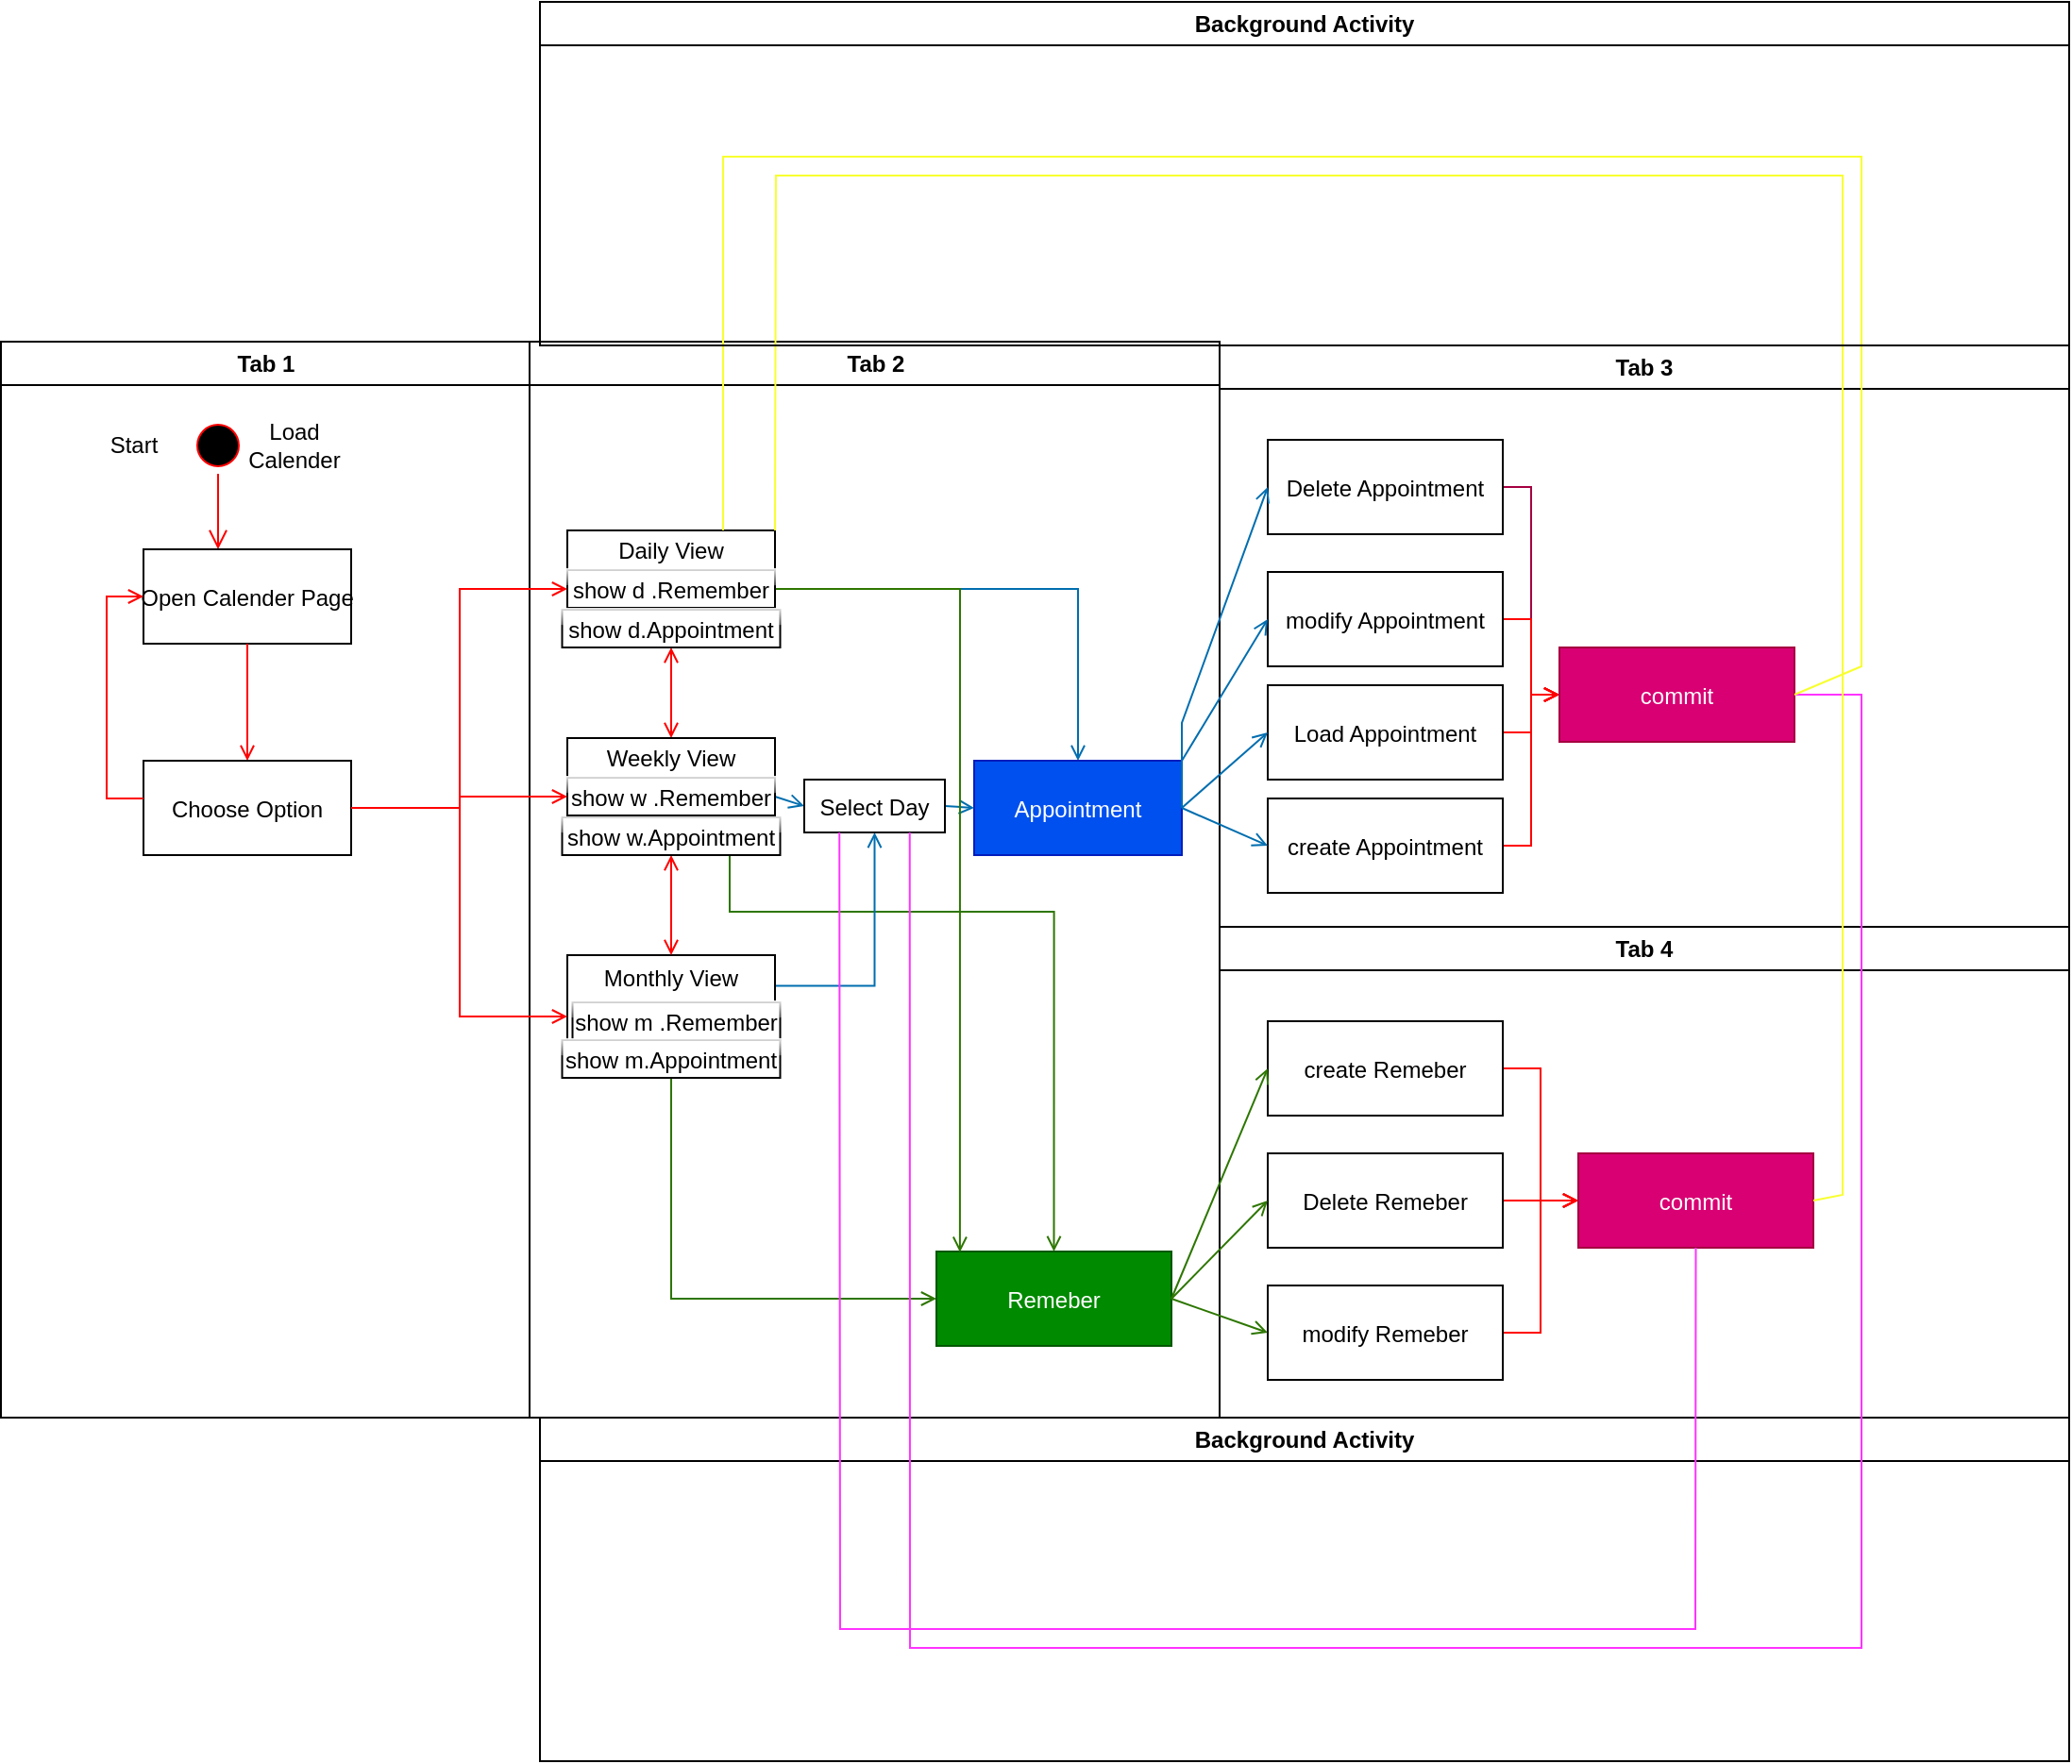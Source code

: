 <mxfile version="26.0.9">
  <diagram name="Page-1" id="e7e014a7-5840-1c2e-5031-d8a46d1fe8dd">
    <mxGraphModel dx="1500" dy="1713" grid="1" gridSize="10" guides="1" tooltips="1" connect="1" arrows="1" fold="1" page="1" pageScale="1" pageWidth="1169" pageHeight="826" background="none" math="0" shadow="0">
      <root>
        <mxCell id="0" />
        <mxCell id="1" parent="0" />
        <mxCell id="2" value="Tab 1" style="swimlane;whiteSpace=wrap" parent="1" vertex="1">
          <mxGeometry x="164.5" y="128" width="280" height="570" as="geometry" />
        </mxCell>
        <mxCell id="5" value="" style="ellipse;shape=startState;fillColor=#000000;strokeColor=#ff0000;" parent="2" vertex="1">
          <mxGeometry x="100" y="40" width="30" height="30" as="geometry" />
        </mxCell>
        <mxCell id="6" value="" style="edgeStyle=elbowEdgeStyle;elbow=horizontal;verticalAlign=bottom;endArrow=open;endSize=8;strokeColor=#FF0000;endFill=1;rounded=0" parent="2" source="5" target="7" edge="1">
          <mxGeometry x="100" y="40" as="geometry">
            <mxPoint x="115" y="110" as="targetPoint" />
          </mxGeometry>
        </mxCell>
        <mxCell id="7" value="Open Calender Page" style="" parent="2" vertex="1">
          <mxGeometry x="75.5" y="110" width="110" height="50" as="geometry" />
        </mxCell>
        <mxCell id="9" value="" style="endArrow=open;strokeColor=#FF0000;endFill=1;rounded=0;entryX=0.5;entryY=0;entryDx=0;entryDy=0;" parent="2" source="7" target="10" edge="1">
          <mxGeometry relative="1" as="geometry">
            <mxPoint x="130.5" y="220" as="targetPoint" />
          </mxGeometry>
        </mxCell>
        <mxCell id="10" value="Choose Option" style="" parent="2" vertex="1">
          <mxGeometry x="75.5" y="222" width="110" height="50" as="geometry" />
        </mxCell>
        <mxCell id="12" value="" style="edgeStyle=elbowEdgeStyle;elbow=horizontal;strokeColor=#FF0000;endArrow=open;endFill=1;rounded=0" parent="2" source="10" target="7" edge="1">
          <mxGeometry width="100" height="100" relative="1" as="geometry">
            <mxPoint x="160" y="290" as="sourcePoint" />
            <mxPoint x="260" y="190" as="targetPoint" />
            <Array as="points">
              <mxPoint x="56" y="242" />
            </Array>
          </mxGeometry>
        </mxCell>
        <mxCell id="VgjV9yt1iy1uQdXk4QUd-41" value="Load Calender" style="text;html=1;align=center;verticalAlign=middle;whiteSpace=wrap;rounded=0;" parent="2" vertex="1">
          <mxGeometry x="125.5" y="40" width="60" height="30" as="geometry" />
        </mxCell>
        <mxCell id="VgjV9yt1iy1uQdXk4QUd-42" value="Start" style="text;html=1;align=center;verticalAlign=middle;whiteSpace=wrap;rounded=0;" parent="2" vertex="1">
          <mxGeometry x="40" y="40" width="60" height="30" as="geometry" />
        </mxCell>
        <mxCell id="3" value="Tab 2" style="swimlane;whiteSpace=wrap" parent="1" vertex="1">
          <mxGeometry x="444.5" y="128" width="365.5" height="570" as="geometry" />
        </mxCell>
        <mxCell id="6F1Xavcu6w1pNTxPSGP4-24" style="edgeStyle=orthogonalEdgeStyle;shape=connector;rounded=0;orthogonalLoop=1;jettySize=auto;html=1;entryX=0.5;entryY=0;entryDx=0;entryDy=0;strokeColor=#006EAF;align=center;verticalAlign=middle;fontFamily=Helvetica;fontSize=11;fontColor=default;labelBackgroundColor=default;endArrow=open;endFill=1;fillColor=#1ba1e2;" parent="3" source="18" target="VgjV9yt1iy1uQdXk4QUd-48" edge="1">
          <mxGeometry relative="1" as="geometry" />
        </mxCell>
        <mxCell id="18" value="Daily View&#xa;&#xa;&#xa;" style="" parent="3" vertex="1">
          <mxGeometry x="20" y="100" width="110" height="62" as="geometry" />
        </mxCell>
        <mxCell id="VgjV9yt1iy1uQdXk4QUd-85" value="" style="edgeStyle=orthogonalEdgeStyle;rounded=0;orthogonalLoop=1;jettySize=auto;html=1;endArrow=open;endFill=0;strokeColor=#FF0000;startArrow=open;startFill=0;" parent="3" source="VgjV9yt1iy1uQdXk4QUd-44" target="18" edge="1">
          <mxGeometry relative="1" as="geometry" />
        </mxCell>
        <mxCell id="6F1Xavcu6w1pNTxPSGP4-26" style="edgeStyle=orthogonalEdgeStyle;shape=connector;rounded=0;orthogonalLoop=1;jettySize=auto;html=1;entryX=0.5;entryY=0;entryDx=0;entryDy=0;strokeColor=#2D7600;align=center;verticalAlign=middle;fontFamily=Helvetica;fontSize=11;fontColor=default;labelBackgroundColor=default;endArrow=open;endFill=1;fillColor=#60a917;" parent="3" source="VgjV9yt1iy1uQdXk4QUd-44" target="VgjV9yt1iy1uQdXk4QUd-65" edge="1">
          <mxGeometry relative="1" as="geometry">
            <Array as="points">
              <mxPoint x="106" y="302" />
              <mxPoint x="278" y="302" />
            </Array>
          </mxGeometry>
        </mxCell>
        <mxCell id="VgjV9yt1iy1uQdXk4QUd-44" value="Weekly View&#xa;&#xa;&#xa;" style="" parent="3" vertex="1">
          <mxGeometry x="20" y="210" width="110" height="62" as="geometry" />
        </mxCell>
        <mxCell id="6F1Xavcu6w1pNTxPSGP4-23" style="edgeStyle=orthogonalEdgeStyle;shape=connector;rounded=0;orthogonalLoop=1;jettySize=auto;html=1;strokeColor=#006EAF;align=center;verticalAlign=middle;fontFamily=Helvetica;fontSize=11;fontColor=default;labelBackgroundColor=default;endArrow=open;endFill=1;fillColor=#1ba1e2;exitX=1;exitY=0.25;exitDx=0;exitDy=0;" parent="3" source="VgjV9yt1iy1uQdXk4QUd-46" target="VgjV9yt1iy1uQdXk4QUd-94" edge="1">
          <mxGeometry relative="1" as="geometry" />
        </mxCell>
        <mxCell id="6F1Xavcu6w1pNTxPSGP4-25" style="edgeStyle=orthogonalEdgeStyle;shape=connector;rounded=0;orthogonalLoop=1;jettySize=auto;html=1;entryX=0;entryY=0.5;entryDx=0;entryDy=0;strokeColor=#2D7600;align=center;verticalAlign=middle;fontFamily=Helvetica;fontSize=11;fontColor=default;labelBackgroundColor=default;endArrow=open;endFill=1;fillColor=#60a917;exitX=0.5;exitY=1;exitDx=0;exitDy=0;" parent="3" source="VgjV9yt1iy1uQdXk4QUd-46" target="VgjV9yt1iy1uQdXk4QUd-65" edge="1">
          <mxGeometry relative="1" as="geometry">
            <Array as="points">
              <mxPoint x="75" y="507" />
            </Array>
          </mxGeometry>
        </mxCell>
        <mxCell id="VgjV9yt1iy1uQdXk4QUd-46" value="Monthly View&#xa;&#xa;&#xa;" style="" parent="3" vertex="1">
          <mxGeometry x="20" y="325" width="110" height="65" as="geometry" />
        </mxCell>
        <mxCell id="VgjV9yt1iy1uQdXk4QUd-48" value="Appointment" style="fillColor=#0050ef;fontColor=#ffffff;strokeColor=#001DBC;" parent="3" vertex="1">
          <mxGeometry x="235.5" y="222" width="110" height="50" as="geometry" />
        </mxCell>
        <mxCell id="VgjV9yt1iy1uQdXk4QUd-51" value="" style="endArrow=open;strokeColor=#006EAF;endFill=1;rounded=0;entryX=0;entryY=0.5;entryDx=0;entryDy=0;exitX=1;exitY=0.5;exitDx=0;exitDy=0;fillColor=#1ba1e2;" parent="3" source="VgjV9yt1iy1uQdXk4QUd-94" target="VgjV9yt1iy1uQdXk4QUd-48" edge="1">
          <mxGeometry relative="1" as="geometry">
            <mxPoint x="140" y="360" as="sourcePoint" />
            <mxPoint x="198" y="282" as="targetPoint" />
            <Array as="points" />
          </mxGeometry>
        </mxCell>
        <mxCell id="VgjV9yt1iy1uQdXk4QUd-65" value="Remeber" style="fillColor=#008a00;fontColor=#ffffff;strokeColor=#005700;" parent="3" vertex="1">
          <mxGeometry x="215.5" y="482" width="124.5" height="50" as="geometry" />
        </mxCell>
        <mxCell id="VgjV9yt1iy1uQdXk4QUd-84" value="" style="endArrow=open;html=1;rounded=0;exitX=0.5;exitY=0;exitDx=0;exitDy=0;entryX=0.5;entryY=1;entryDx=0;entryDy=0;endFill=0;strokeColor=#FF0000;startArrow=open;startFill=0;" parent="3" source="VgjV9yt1iy1uQdXk4QUd-46" target="VgjV9yt1iy1uQdXk4QUd-44" edge="1">
          <mxGeometry width="50" height="50" relative="1" as="geometry">
            <mxPoint x="185.5" y="342" as="sourcePoint" />
            <mxPoint x="235.5" y="292" as="targetPoint" />
          </mxGeometry>
        </mxCell>
        <mxCell id="6F1Xavcu6w1pNTxPSGP4-20" value="" style="endArrow=open;strokeColor=#006EAF;endFill=1;rounded=0;entryX=0;entryY=0.5;entryDx=0;entryDy=0;exitX=1;exitY=0.5;exitDx=0;exitDy=0;fillColor=#1ba1e2;" parent="3" source="VgjV9yt1iy1uQdXk4QUd-44" target="VgjV9yt1iy1uQdXk4QUd-94" edge="1">
          <mxGeometry relative="1" as="geometry">
            <mxPoint x="574.5" y="375" as="sourcePoint" />
            <mxPoint x="680.5" y="375" as="targetPoint" />
            <Array as="points" />
          </mxGeometry>
        </mxCell>
        <mxCell id="VgjV9yt1iy1uQdXk4QUd-94" value="Select Day" style="" parent="3" vertex="1">
          <mxGeometry x="145.5" y="232" width="74.5" height="28" as="geometry" />
        </mxCell>
        <mxCell id="6F1Xavcu6w1pNTxPSGP4-29" style="edgeStyle=orthogonalEdgeStyle;shape=connector;rounded=0;orthogonalLoop=1;jettySize=auto;html=1;entryX=0.1;entryY=0.008;entryDx=0;entryDy=0;entryPerimeter=0;strokeColor=#2D7600;align=center;verticalAlign=middle;fontFamily=Helvetica;fontSize=11;fontColor=default;labelBackgroundColor=default;endArrow=open;endFill=1;fillColor=#60a917;" parent="3" source="18" target="VgjV9yt1iy1uQdXk4QUd-65" edge="1">
          <mxGeometry relative="1" as="geometry" />
        </mxCell>
        <mxCell id="VgjV9yt1iy1uQdXk4QUd-66" value="show w.Appointment" style="glass=1;" parent="3" vertex="1">
          <mxGeometry x="17.25" y="252" width="115.5" height="20" as="geometry" />
        </mxCell>
        <mxCell id="VgjV9yt1iy1uQdXk4QUd-76" value="show w .Remember" style="rounded=0;glass=1;" parent="3" vertex="1">
          <mxGeometry x="20" y="231" width="110" height="20" as="geometry" />
        </mxCell>
        <mxCell id="6F1Xavcu6w1pNTxPSGP4-37" style="edgeStyle=elbowEdgeStyle;shape=connector;rounded=0;orthogonalLoop=1;jettySize=auto;elbow=horizontal;html=1;exitX=0.75;exitY=1;exitDx=0;exitDy=0;strokeColor=#FF0000;align=center;verticalAlign=middle;fontFamily=Helvetica;fontSize=11;fontColor=default;labelBackgroundColor=default;endArrow=open;endFill=1;" parent="3" source="VgjV9yt1iy1uQdXk4QUd-76" target="VgjV9yt1iy1uQdXk4QUd-76" edge="1">
          <mxGeometry relative="1" as="geometry" />
        </mxCell>
        <mxCell id="6F1Xavcu6w1pNTxPSGP4-38" value="show d .Remember" style="glass=1;" parent="3" vertex="1">
          <mxGeometry x="20" y="121" width="110" height="20" as="geometry" />
        </mxCell>
        <mxCell id="6F1Xavcu6w1pNTxPSGP4-39" value="show d.Appointment" style="glass=1;" parent="3" vertex="1">
          <mxGeometry x="17.25" y="142" width="115.5" height="20" as="geometry" />
        </mxCell>
        <mxCell id="6F1Xavcu6w1pNTxPSGP4-40" value="show m .Remember" style="glass=1;" parent="3" vertex="1">
          <mxGeometry x="22.75" y="350" width="110" height="20" as="geometry" />
        </mxCell>
        <mxCell id="6F1Xavcu6w1pNTxPSGP4-41" value="show m.Appointment" style="glass=1;" parent="3" vertex="1">
          <mxGeometry x="17.25" y="370" width="115.5" height="20" as="geometry" />
        </mxCell>
        <mxCell id="4" value="Tab 3" style="swimlane;whiteSpace=wrap" parent="1" vertex="1">
          <mxGeometry x="810" y="130" width="450" height="308" as="geometry" />
        </mxCell>
        <mxCell id="6F1Xavcu6w1pNTxPSGP4-45" style="edgeStyle=elbowEdgeStyle;shape=connector;rounded=0;orthogonalLoop=1;jettySize=auto;elbow=horizontal;html=1;entryX=0;entryY=0.5;entryDx=0;entryDy=0;strokeColor=#A50040;align=center;verticalAlign=middle;fontFamily=Helvetica;fontSize=11;fontColor=default;labelBackgroundColor=default;endArrow=open;endFill=1;fillColor=#d80073;" parent="4" source="VgjV9yt1iy1uQdXk4QUd-52" target="6F1Xavcu6w1pNTxPSGP4-43" edge="1">
          <mxGeometry relative="1" as="geometry" />
        </mxCell>
        <mxCell id="VgjV9yt1iy1uQdXk4QUd-52" value="Delete Appointment" style="" parent="4" vertex="1">
          <mxGeometry x="25.5" y="50" width="124.5" height="50" as="geometry" />
        </mxCell>
        <mxCell id="6F1Xavcu6w1pNTxPSGP4-46" style="edgeStyle=elbowEdgeStyle;shape=connector;rounded=0;orthogonalLoop=1;jettySize=auto;elbow=horizontal;html=1;strokeColor=#FF0000;align=center;verticalAlign=middle;fontFamily=Helvetica;fontSize=12;fontColor=#ffffff;labelBackgroundColor=default;endArrow=open;endFill=1;" parent="4" source="VgjV9yt1iy1uQdXk4QUd-53" target="6F1Xavcu6w1pNTxPSGP4-43" edge="1">
          <mxGeometry relative="1" as="geometry" />
        </mxCell>
        <mxCell id="VgjV9yt1iy1uQdXk4QUd-53" value="modify Appointment" style="" parent="4" vertex="1">
          <mxGeometry x="25.5" y="120" width="124.5" height="50" as="geometry" />
        </mxCell>
        <mxCell id="6F1Xavcu6w1pNTxPSGP4-47" style="edgeStyle=elbowEdgeStyle;shape=connector;rounded=0;orthogonalLoop=1;jettySize=auto;elbow=horizontal;html=1;entryX=0;entryY=0.5;entryDx=0;entryDy=0;strokeColor=#FF0000;align=center;verticalAlign=middle;fontFamily=Helvetica;fontSize=12;fontColor=#ffffff;labelBackgroundColor=default;endArrow=open;endFill=1;" parent="4" source="VgjV9yt1iy1uQdXk4QUd-54" target="6F1Xavcu6w1pNTxPSGP4-43" edge="1">
          <mxGeometry relative="1" as="geometry" />
        </mxCell>
        <mxCell id="VgjV9yt1iy1uQdXk4QUd-54" value="Load Appointment" style="" parent="4" vertex="1">
          <mxGeometry x="25.5" y="180" width="124.5" height="50" as="geometry" />
        </mxCell>
        <mxCell id="6F1Xavcu6w1pNTxPSGP4-48" style="edgeStyle=elbowEdgeStyle;shape=connector;rounded=0;orthogonalLoop=1;jettySize=auto;elbow=horizontal;html=1;entryX=0;entryY=0.5;entryDx=0;entryDy=0;strokeColor=#FF0000;align=center;verticalAlign=middle;fontFamily=Helvetica;fontSize=12;fontColor=#ffffff;labelBackgroundColor=default;endArrow=open;endFill=1;" parent="4" source="VgjV9yt1iy1uQdXk4QUd-58" target="6F1Xavcu6w1pNTxPSGP4-43" edge="1">
          <mxGeometry relative="1" as="geometry" />
        </mxCell>
        <mxCell id="VgjV9yt1iy1uQdXk4QUd-58" value="create Appointment" style="" parent="4" vertex="1">
          <mxGeometry x="25.5" y="240" width="124.5" height="50" as="geometry" />
        </mxCell>
        <mxCell id="6F1Xavcu6w1pNTxPSGP4-43" value="commit" style="fillColor=#d80073;fontColor=#ffffff;strokeColor=#A50040;" parent="4" vertex="1">
          <mxGeometry x="180" y="160" width="124.5" height="50" as="geometry" />
        </mxCell>
        <mxCell id="VgjV9yt1iy1uQdXk4QUd-55" value="" style="endArrow=open;strokeColor=#006EAF;endFill=1;rounded=0;entryX=0;entryY=0.5;entryDx=0;entryDy=0;exitX=1;exitY=0.5;exitDx=0;exitDy=0;fillColor=#1ba1e2;" parent="1" source="VgjV9yt1iy1uQdXk4QUd-48" target="VgjV9yt1iy1uQdXk4QUd-52" edge="1">
          <mxGeometry relative="1" as="geometry">
            <mxPoint x="584.5" y="488" as="sourcePoint" />
            <mxPoint x="642.5" y="410" as="targetPoint" />
            <Array as="points">
              <mxPoint x="790" y="330" />
            </Array>
          </mxGeometry>
        </mxCell>
        <mxCell id="VgjV9yt1iy1uQdXk4QUd-56" value="" style="endArrow=open;strokeColor=#006EAF;endFill=1;rounded=0;entryX=0;entryY=0.5;entryDx=0;entryDy=0;exitX=1;exitY=0.5;exitDx=0;exitDy=0;fillColor=#1ba1e2;" parent="1" source="VgjV9yt1iy1uQdXk4QUd-48" target="VgjV9yt1iy1uQdXk4QUd-53" edge="1">
          <mxGeometry relative="1" as="geometry">
            <mxPoint x="725" y="385" as="sourcePoint" />
            <mxPoint x="760" y="245" as="targetPoint" />
            <Array as="points">
              <mxPoint x="790" y="350" />
            </Array>
          </mxGeometry>
        </mxCell>
        <mxCell id="VgjV9yt1iy1uQdXk4QUd-57" value="" style="endArrow=open;strokeColor=#006EAF;endFill=1;rounded=0;entryX=0;entryY=0.5;entryDx=0;entryDy=0;exitX=1;exitY=0.5;exitDx=0;exitDy=0;fillColor=#1ba1e2;" parent="1" source="VgjV9yt1iy1uQdXk4QUd-48" target="VgjV9yt1iy1uQdXk4QUd-54" edge="1">
          <mxGeometry relative="1" as="geometry">
            <mxPoint x="725" y="385" as="sourcePoint" />
            <mxPoint x="760" y="305" as="targetPoint" />
            <Array as="points" />
          </mxGeometry>
        </mxCell>
        <mxCell id="VgjV9yt1iy1uQdXk4QUd-59" value="" style="endArrow=open;strokeColor=#006EAF;endFill=1;rounded=0;entryX=0;entryY=0.5;entryDx=0;entryDy=0;exitX=1;exitY=0.5;exitDx=0;exitDy=0;fillColor=#1ba1e2;" parent="1" source="VgjV9yt1iy1uQdXk4QUd-48" target="VgjV9yt1iy1uQdXk4QUd-58" edge="1">
          <mxGeometry relative="1" as="geometry">
            <mxPoint x="584.5" y="488" as="sourcePoint" />
            <mxPoint x="642.5" y="410" as="targetPoint" />
            <Array as="points" />
          </mxGeometry>
        </mxCell>
        <mxCell id="VgjV9yt1iy1uQdXk4QUd-72" value="Tab 4" style="swimlane;whiteSpace=wrap" parent="1" vertex="1">
          <mxGeometry x="810" y="438" width="450" height="260" as="geometry" />
        </mxCell>
        <mxCell id="6F1Xavcu6w1pNTxPSGP4-49" style="edgeStyle=elbowEdgeStyle;shape=connector;rounded=0;orthogonalLoop=1;jettySize=auto;elbow=horizontal;html=1;entryX=0;entryY=0.5;entryDx=0;entryDy=0;strokeColor=#FF0000;align=center;verticalAlign=middle;fontFamily=Helvetica;fontSize=12;fontColor=#ffffff;labelBackgroundColor=default;endArrow=open;endFill=1;" parent="VgjV9yt1iy1uQdXk4QUd-72" source="VgjV9yt1iy1uQdXk4QUd-75" target="6F1Xavcu6w1pNTxPSGP4-44" edge="1">
          <mxGeometry relative="1" as="geometry" />
        </mxCell>
        <mxCell id="VgjV9yt1iy1uQdXk4QUd-75" value="create Remeber" style="" parent="VgjV9yt1iy1uQdXk4QUd-72" vertex="1">
          <mxGeometry x="25.5" y="50" width="124.5" height="50" as="geometry" />
        </mxCell>
        <mxCell id="6F1Xavcu6w1pNTxPSGP4-50" style="edgeStyle=elbowEdgeStyle;shape=connector;rounded=0;orthogonalLoop=1;jettySize=auto;elbow=horizontal;html=1;strokeColor=#FF0000;align=center;verticalAlign=middle;fontFamily=Helvetica;fontSize=12;fontColor=#ffffff;labelBackgroundColor=default;endArrow=open;endFill=1;" parent="VgjV9yt1iy1uQdXk4QUd-72" source="VgjV9yt1iy1uQdXk4QUd-77" edge="1">
          <mxGeometry relative="1" as="geometry">
            <mxPoint x="190" y="145" as="targetPoint" />
          </mxGeometry>
        </mxCell>
        <mxCell id="VgjV9yt1iy1uQdXk4QUd-77" value="Delete Remeber" style="" parent="VgjV9yt1iy1uQdXk4QUd-72" vertex="1">
          <mxGeometry x="25.5" y="120" width="124.5" height="50" as="geometry" />
        </mxCell>
        <mxCell id="6F1Xavcu6w1pNTxPSGP4-51" style="edgeStyle=elbowEdgeStyle;shape=connector;rounded=0;orthogonalLoop=1;jettySize=auto;elbow=horizontal;html=1;entryX=0;entryY=0.5;entryDx=0;entryDy=0;strokeColor=#FF0000;align=center;verticalAlign=middle;fontFamily=Helvetica;fontSize=12;fontColor=#ffffff;labelBackgroundColor=default;endArrow=open;endFill=1;" parent="VgjV9yt1iy1uQdXk4QUd-72" source="VgjV9yt1iy1uQdXk4QUd-89" target="6F1Xavcu6w1pNTxPSGP4-44" edge="1">
          <mxGeometry relative="1" as="geometry" />
        </mxCell>
        <mxCell id="VgjV9yt1iy1uQdXk4QUd-89" value="modify Remeber" style="" parent="VgjV9yt1iy1uQdXk4QUd-72" vertex="1">
          <mxGeometry x="25.5" y="190" width="124.5" height="50" as="geometry" />
        </mxCell>
        <mxCell id="6F1Xavcu6w1pNTxPSGP4-44" value="commit" style="fillColor=#d80073;fontColor=#ffffff;strokeColor=#A50040;" parent="VgjV9yt1iy1uQdXk4QUd-72" vertex="1">
          <mxGeometry x="190" y="120" width="124.5" height="50" as="geometry" />
        </mxCell>
        <mxCell id="VgjV9yt1iy1uQdXk4QUd-87" value="" style="endArrow=none;html=1;rounded=0;entryX=1;entryY=0.5;entryDx=0;entryDy=0;exitX=0;exitY=0.5;exitDx=0;exitDy=0;strokeColor=#2D7600;endFill=0;startFill=0;startArrow=open;fillColor=#60a917;" parent="1" source="VgjV9yt1iy1uQdXk4QUd-75" target="VgjV9yt1iy1uQdXk4QUd-65" edge="1">
          <mxGeometry width="50" height="50" relative="1" as="geometry">
            <mxPoint x="630" y="570" as="sourcePoint" />
            <mxPoint x="680" y="520" as="targetPoint" />
          </mxGeometry>
        </mxCell>
        <mxCell id="VgjV9yt1iy1uQdXk4QUd-88" value="" style="endArrow=none;html=1;rounded=0;entryX=1;entryY=0.5;entryDx=0;entryDy=0;exitX=0;exitY=0.5;exitDx=0;exitDy=0;strokeColor=#2D7600;endFill=0;startFill=0;startArrow=open;fillColor=#60a917;" parent="1" source="VgjV9yt1iy1uQdXk4QUd-77" target="VgjV9yt1iy1uQdXk4QUd-65" edge="1">
          <mxGeometry width="50" height="50" relative="1" as="geometry">
            <mxPoint x="760" y="615" as="sourcePoint" />
            <mxPoint x="732" y="655" as="targetPoint" />
          </mxGeometry>
        </mxCell>
        <mxCell id="VgjV9yt1iy1uQdXk4QUd-90" value="" style="endArrow=none;html=1;rounded=0;entryX=1;entryY=0.5;entryDx=0;entryDy=0;exitX=0;exitY=0.5;exitDx=0;exitDy=0;strokeColor=#2D7600;endFill=0;startFill=0;startArrow=open;fillColor=#60a917;" parent="1" source="VgjV9yt1iy1uQdXk4QUd-89" target="VgjV9yt1iy1uQdXk4QUd-65" edge="1">
          <mxGeometry width="50" height="50" relative="1" as="geometry">
            <mxPoint x="846" y="685" as="sourcePoint" />
            <mxPoint x="795" y="645" as="targetPoint" />
          </mxGeometry>
        </mxCell>
        <mxCell id="6F1Xavcu6w1pNTxPSGP4-32" style="edgeStyle=elbowEdgeStyle;shape=connector;rounded=0;orthogonalLoop=1;jettySize=auto;elbow=horizontal;html=1;entryX=0;entryY=0.5;entryDx=0;entryDy=0;strokeColor=#FF0000;align=center;verticalAlign=middle;fontFamily=Helvetica;fontSize=11;fontColor=default;labelBackgroundColor=default;endArrow=open;endFill=1;" parent="1" source="10" target="18" edge="1">
          <mxGeometry relative="1" as="geometry" />
        </mxCell>
        <mxCell id="6F1Xavcu6w1pNTxPSGP4-33" style="edgeStyle=elbowEdgeStyle;shape=connector;rounded=0;orthogonalLoop=1;jettySize=auto;elbow=horizontal;html=1;entryX=0;entryY=0.5;entryDx=0;entryDy=0;strokeColor=#FF0000;align=center;verticalAlign=middle;fontFamily=Helvetica;fontSize=11;fontColor=default;labelBackgroundColor=default;endArrow=open;endFill=1;" parent="1" source="10" target="VgjV9yt1iy1uQdXk4QUd-44" edge="1">
          <mxGeometry relative="1" as="geometry" />
        </mxCell>
        <mxCell id="6F1Xavcu6w1pNTxPSGP4-34" style="edgeStyle=elbowEdgeStyle;shape=connector;rounded=0;orthogonalLoop=1;jettySize=auto;elbow=horizontal;html=1;entryX=0;entryY=0.5;entryDx=0;entryDy=0;strokeColor=#FF0000;align=center;verticalAlign=middle;fontFamily=Helvetica;fontSize=11;fontColor=default;labelBackgroundColor=default;endArrow=open;endFill=1;" parent="1" source="10" target="VgjV9yt1iy1uQdXk4QUd-46" edge="1">
          <mxGeometry relative="1" as="geometry" />
        </mxCell>
        <mxCell id="6F1Xavcu6w1pNTxPSGP4-52" value="Background Activity" style="swimlane;whiteSpace=wrap;startSize=23;" parent="1" vertex="1">
          <mxGeometry x="450" y="698" width="810" height="182" as="geometry" />
        </mxCell>
        <mxCell id="LbAcKan-rqgFiXSeJdfO-18" value="" style="endArrow=none;html=1;rounded=0;entryX=0.5;entryY=1;entryDx=0;entryDy=0;exitX=0.25;exitY=1;exitDx=0;exitDy=0;strokeColor=#FF33FF;" edge="1" parent="1" source="VgjV9yt1iy1uQdXk4QUd-94" target="6F1Xavcu6w1pNTxPSGP4-44">
          <mxGeometry width="50" height="50" relative="1" as="geometry">
            <mxPoint x="1062" y="790" as="sourcePoint" />
            <mxPoint x="960" y="560" as="targetPoint" />
            <Array as="points">
              <mxPoint x="609" y="810" />
              <mxPoint x="1062" y="810" />
            </Array>
          </mxGeometry>
        </mxCell>
        <mxCell id="LbAcKan-rqgFiXSeJdfO-19" value="" style="endArrow=none;html=1;rounded=0;entryX=1;entryY=0.5;entryDx=0;entryDy=0;exitX=0.75;exitY=1;exitDx=0;exitDy=0;strokeColor=#FF33FF;" edge="1" parent="1" source="VgjV9yt1iy1uQdXk4QUd-94" target="6F1Xavcu6w1pNTxPSGP4-43">
          <mxGeometry width="50" height="50" relative="1" as="geometry">
            <mxPoint x="1150" y="790" as="sourcePoint" />
            <mxPoint x="960" y="560" as="targetPoint" />
            <Array as="points">
              <mxPoint x="646" y="820" />
              <mxPoint x="1150" y="820" />
              <mxPoint x="1150" y="315" />
            </Array>
          </mxGeometry>
        </mxCell>
        <mxCell id="LbAcKan-rqgFiXSeJdfO-20" value="" style="endArrow=none;html=1;rounded=0;entryX=1;entryY=0.5;entryDx=0;entryDy=0;exitX=0.75;exitY=0;exitDx=0;exitDy=0;strokeColor=#F8FF2F;" edge="1" parent="1" source="18" target="6F1Xavcu6w1pNTxPSGP4-43">
          <mxGeometry width="50" height="50" relative="1" as="geometry">
            <mxPoint x="910" y="540" as="sourcePoint" />
            <mxPoint x="960" y="490" as="targetPoint" />
            <Array as="points">
              <mxPoint x="547" y="30" />
              <mxPoint x="1150" y="30" />
              <mxPoint x="1150" y="200" />
              <mxPoint x="1150" y="300" />
            </Array>
          </mxGeometry>
        </mxCell>
        <mxCell id="LbAcKan-rqgFiXSeJdfO-21" value="" style="endArrow=none;html=1;rounded=0;entryX=1;entryY=0.5;entryDx=0;entryDy=0;exitX=1;exitY=0;exitDx=0;exitDy=0;strokeColor=#F8FF2F;" edge="1" parent="1" source="18" target="6F1Xavcu6w1pNTxPSGP4-44">
          <mxGeometry width="50" height="50" relative="1" as="geometry">
            <mxPoint x="910" y="540" as="sourcePoint" />
            <mxPoint x="960" y="490" as="targetPoint" />
            <Array as="points">
              <mxPoint x="575" y="40" />
              <mxPoint x="1140" y="40" />
              <mxPoint x="1140" y="580" />
            </Array>
          </mxGeometry>
        </mxCell>
        <mxCell id="LbAcKan-rqgFiXSeJdfO-22" value="Background Activity" style="swimlane;whiteSpace=wrap;startSize=23;" vertex="1" parent="1">
          <mxGeometry x="450" y="-52" width="810" height="182" as="geometry" />
        </mxCell>
      </root>
    </mxGraphModel>
  </diagram>
</mxfile>
